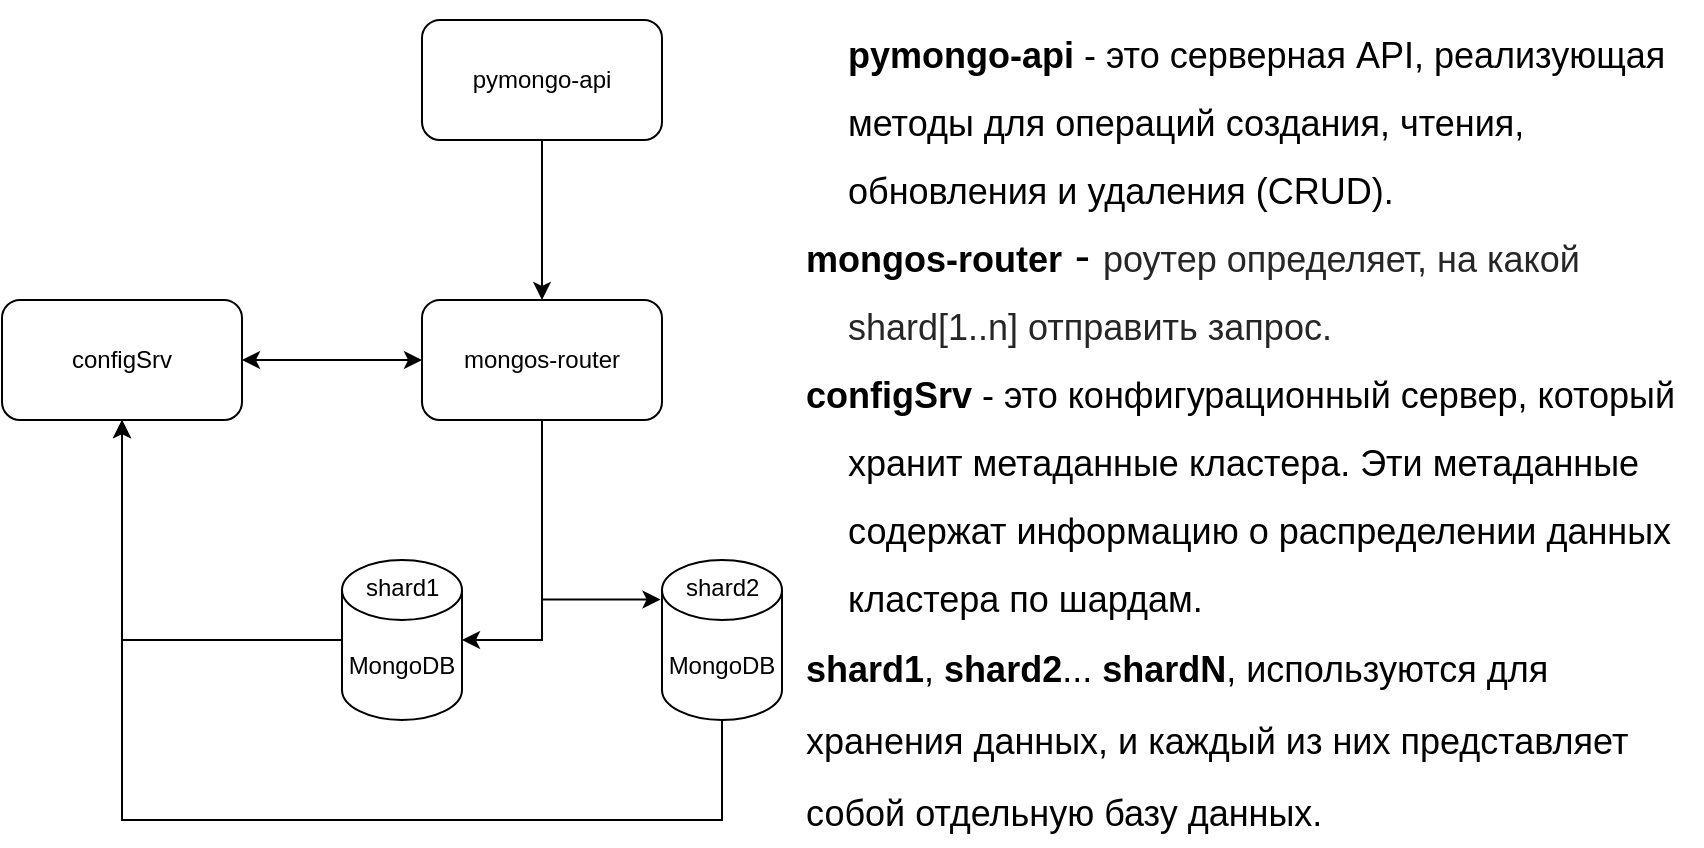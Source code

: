 <mxfile version="25.0.3">
  <diagram name="Страница — 1" id="DRlbmh-aJE8WwhuMV7Xs">
    <mxGraphModel dx="989" dy="572" grid="1" gridSize="10" guides="1" tooltips="1" connect="1" arrows="1" fold="1" page="1" pageScale="1" pageWidth="827" pageHeight="1169" math="0" shadow="0">
      <root>
        <mxCell id="0" />
        <mxCell id="1" parent="0" />
        <mxCell id="Sel63lCRvHFa1AHUX7nV-2" value="pymongo-api" style="rounded=1;whiteSpace=wrap;html=1;" vertex="1" parent="1">
          <mxGeometry x="480" y="30" width="120" height="60" as="geometry" />
        </mxCell>
        <mxCell id="Sel63lCRvHFa1AHUX7nV-3" style="edgeStyle=orthogonalEdgeStyle;rounded=0;orthogonalLoop=1;jettySize=auto;html=1;exitX=0.5;exitY=1;exitDx=0;exitDy=0;entryX=0.5;entryY=0;entryDx=0;entryDy=0;" edge="1" parent="1" source="Sel63lCRvHFa1AHUX7nV-2" target="Sel63lCRvHFa1AHUX7nV-7">
          <mxGeometry relative="1" as="geometry">
            <mxPoint x="510" y="450" as="targetPoint" />
          </mxGeometry>
        </mxCell>
        <mxCell id="Sel63lCRvHFa1AHUX7nV-7" value="mongos-router" style="rounded=1;whiteSpace=wrap;html=1;" vertex="1" parent="1">
          <mxGeometry x="480" y="170" width="120" height="60" as="geometry" />
        </mxCell>
        <mxCell id="Sel63lCRvHFa1AHUX7nV-18" style="edgeStyle=orthogonalEdgeStyle;rounded=0;orthogonalLoop=1;jettySize=auto;html=1;entryX=0;entryY=0.5;entryDx=0;entryDy=0;startArrow=classic;startFill=1;" edge="1" parent="1" source="Sel63lCRvHFa1AHUX7nV-8" target="Sel63lCRvHFa1AHUX7nV-7">
          <mxGeometry relative="1" as="geometry" />
        </mxCell>
        <mxCell id="Sel63lCRvHFa1AHUX7nV-19" style="edgeStyle=orthogonalEdgeStyle;rounded=0;orthogonalLoop=1;jettySize=auto;html=1;entryX=0.5;entryY=1;entryDx=0;entryDy=0;entryPerimeter=0;startArrow=classic;startFill=1;endArrow=none;endFill=0;" edge="1" parent="1" source="Sel63lCRvHFa1AHUX7nV-8" target="Sel63lCRvHFa1AHUX7nV-4">
          <mxGeometry relative="1" as="geometry">
            <mxPoint x="630" y="440" as="targetPoint" />
            <Array as="points">
              <mxPoint x="330" y="430" />
              <mxPoint x="630" y="430" />
            </Array>
          </mxGeometry>
        </mxCell>
        <mxCell id="Sel63lCRvHFa1AHUX7nV-8" value="configSrv" style="rounded=1;whiteSpace=wrap;html=1;" vertex="1" parent="1">
          <mxGeometry x="270" y="170" width="120" height="60" as="geometry" />
        </mxCell>
        <mxCell id="Sel63lCRvHFa1AHUX7nV-14" value="" style="group" vertex="1" connectable="0" parent="1">
          <mxGeometry x="440" y="300" width="100" height="80" as="geometry" />
        </mxCell>
        <mxCell id="Sel63lCRvHFa1AHUX7nV-1" value="MongoDB" style="shape=cylinder3;whiteSpace=wrap;html=1;boundedLbl=1;backgroundOutline=1;size=15;" vertex="1" parent="Sel63lCRvHFa1AHUX7nV-14">
          <mxGeometry width="60" height="80" as="geometry" />
        </mxCell>
        <mxCell id="Sel63lCRvHFa1AHUX7nV-5" value="&lt;div style=&quot;text-align: center;&quot;&gt;shard1&lt;/div&gt;" style="text;whiteSpace=wrap;html=1;" vertex="1" parent="Sel63lCRvHFa1AHUX7nV-14">
          <mxGeometry x="10" width="90" height="40" as="geometry" />
        </mxCell>
        <mxCell id="Sel63lCRvHFa1AHUX7nV-15" value="" style="group" vertex="1" connectable="0" parent="1">
          <mxGeometry x="600" y="300" width="100" height="80" as="geometry" />
        </mxCell>
        <mxCell id="Sel63lCRvHFa1AHUX7nV-4" value="MongoDB" style="shape=cylinder3;whiteSpace=wrap;html=1;boundedLbl=1;backgroundOutline=1;size=15;" vertex="1" parent="Sel63lCRvHFa1AHUX7nV-15">
          <mxGeometry width="60" height="80" as="geometry" />
        </mxCell>
        <mxCell id="Sel63lCRvHFa1AHUX7nV-6" value="&lt;div style=&quot;text-align: center;&quot;&gt;shard2&lt;/div&gt;" style="text;whiteSpace=wrap;html=1;" vertex="1" parent="Sel63lCRvHFa1AHUX7nV-15">
          <mxGeometry x="10" width="90" height="40" as="geometry" />
        </mxCell>
        <mxCell id="Sel63lCRvHFa1AHUX7nV-16" style="edgeStyle=orthogonalEdgeStyle;rounded=0;orthogonalLoop=1;jettySize=auto;html=1;entryX=-0.012;entryY=0.247;entryDx=0;entryDy=0;entryPerimeter=0;" edge="1" parent="1" source="Sel63lCRvHFa1AHUX7nV-7" target="Sel63lCRvHFa1AHUX7nV-4">
          <mxGeometry relative="1" as="geometry" />
        </mxCell>
        <mxCell id="Sel63lCRvHFa1AHUX7nV-17" style="edgeStyle=orthogonalEdgeStyle;rounded=0;orthogonalLoop=1;jettySize=auto;html=1;entryX=1;entryY=0.5;entryDx=0;entryDy=0;entryPerimeter=0;" edge="1" parent="1" source="Sel63lCRvHFa1AHUX7nV-7" target="Sel63lCRvHFa1AHUX7nV-1">
          <mxGeometry relative="1" as="geometry" />
        </mxCell>
        <mxCell id="Sel63lCRvHFa1AHUX7nV-20" style="edgeStyle=orthogonalEdgeStyle;rounded=0;orthogonalLoop=1;jettySize=auto;html=1;entryX=0.5;entryY=1;entryDx=0;entryDy=0;" edge="1" parent="1" source="Sel63lCRvHFa1AHUX7nV-1" target="Sel63lCRvHFa1AHUX7nV-8">
          <mxGeometry relative="1" as="geometry" />
        </mxCell>
        <mxCell id="Sel63lCRvHFa1AHUX7nV-21" value="&lt;h1 style=&quot;margin-top: 0px;&quot;&gt;&lt;p class=&quot;p1&quot; style=&quot;text-indent: 0px; margin: 0px 0px 0px 21px; font-variant-numeric: normal; font-variant-east-asian: normal; font-variant-alternates: normal; font-kerning: auto; font-optical-sizing: auto; font-feature-settings: normal; font-variation-settings: normal; font-variant-position: normal; font-stretch: normal; line-height: normal;&quot;&gt;&lt;span style=&quot;font-size: 18px;&quot;&gt;pymongo-api&lt;/span&gt;&lt;span style=&quot;font-size: 18px; font-weight: normal;&quot;&gt; - это серверная API, реализующая методы для операций создания, чтения, обновления и удаления (CRUD).&lt;/span&gt;&lt;br&gt;&lt;/p&gt;&lt;p class=&quot;p1&quot; style=&quot;margin: 0px 0px 0px 21px; text-indent: -21px; font-variant-numeric: normal; font-variant-east-asian: normal; font-variant-alternates: normal; font-kerning: auto; font-optical-sizing: auto; font-feature-settings: normal; font-variation-settings: normal; font-variant-position: normal; font-stretch: normal; line-height: normal;&quot;&gt;&lt;span style=&quot;background-color: initial; text-indent: 0px;&quot;&gt;&lt;font style=&quot;font-size: 18px;&quot;&gt;mongos-router&lt;/font&gt;&lt;span style=&quot;font-size: 23px;&quot;&gt;&amp;nbsp;&lt;span style=&quot;font-weight: normal;&quot;&gt;-&amp;nbsp;&lt;/span&gt;&lt;/span&gt;&lt;/span&gt;&lt;span style=&quot;font-size: 18px; background-color: rgb(255, 255, 255); color: rgba(0, 0, 0, 0.85); font-family: &amp;quot;YS Text&amp;quot;, sans-serif; font-weight: 400; white-space-collapse: preserve-breaks;&quot;&gt;роутер определяет, на какой shard[1..n] отправить запрос.&lt;/span&gt;&lt;/p&gt;&lt;p class=&quot;p1&quot; style=&quot;margin: 0px 0px 0px 21px; text-indent: -21px; font-variant-numeric: normal; font-variant-east-asian: normal; font-variant-alternates: normal; font-kerning: auto; font-optical-sizing: auto; font-feature-settings: normal; font-variation-settings: normal; font-variant-position: normal; font-stretch: normal; line-height: normal;&quot;&gt;&lt;span style=&quot;background-color: initial; font-size: 18px;&quot;&gt;configSrv&lt;/span&gt;&lt;span style=&quot;background-color: initial; font-size: 18px; font-weight: normal;&quot;&gt; - это конфигурационный сервер, который хранит метаданные кластера. Эти метаданные содержат информацию о распределении данных кластера по шардам.&lt;/span&gt;&lt;/p&gt;&lt;div style=&quot;&quot;&gt;&lt;span style=&quot;background-color: initial; font-size: 18px;&quot;&gt;shard1&lt;/span&gt;&lt;span style=&quot;background-color: initial; font-size: 18px; font-weight: normal;&quot;&gt;, &lt;/span&gt;&lt;span style=&quot;background-color: initial; font-size: 18px;&quot;&gt;shard2&lt;/span&gt;&lt;span style=&quot;background-color: initial; font-size: 18px; font-weight: normal;&quot;&gt;... &lt;/span&gt;&lt;span style=&quot;background-color: initial; font-size: 18px;&quot;&gt;shardN&lt;/span&gt;&lt;span style=&quot;background-color: initial; font-size: 18px; font-weight: normal;&quot;&gt;, используются для хранения данных, и каждый из них представляет собой отдельную базу данных.&lt;/span&gt;&lt;/div&gt;&lt;/h1&gt;" style="text;html=1;whiteSpace=wrap;overflow=hidden;rounded=0;fontSize=15;align=left;" vertex="1" parent="1">
          <mxGeometry x="670" y="20" width="450" height="420" as="geometry" />
        </mxCell>
      </root>
    </mxGraphModel>
  </diagram>
</mxfile>
